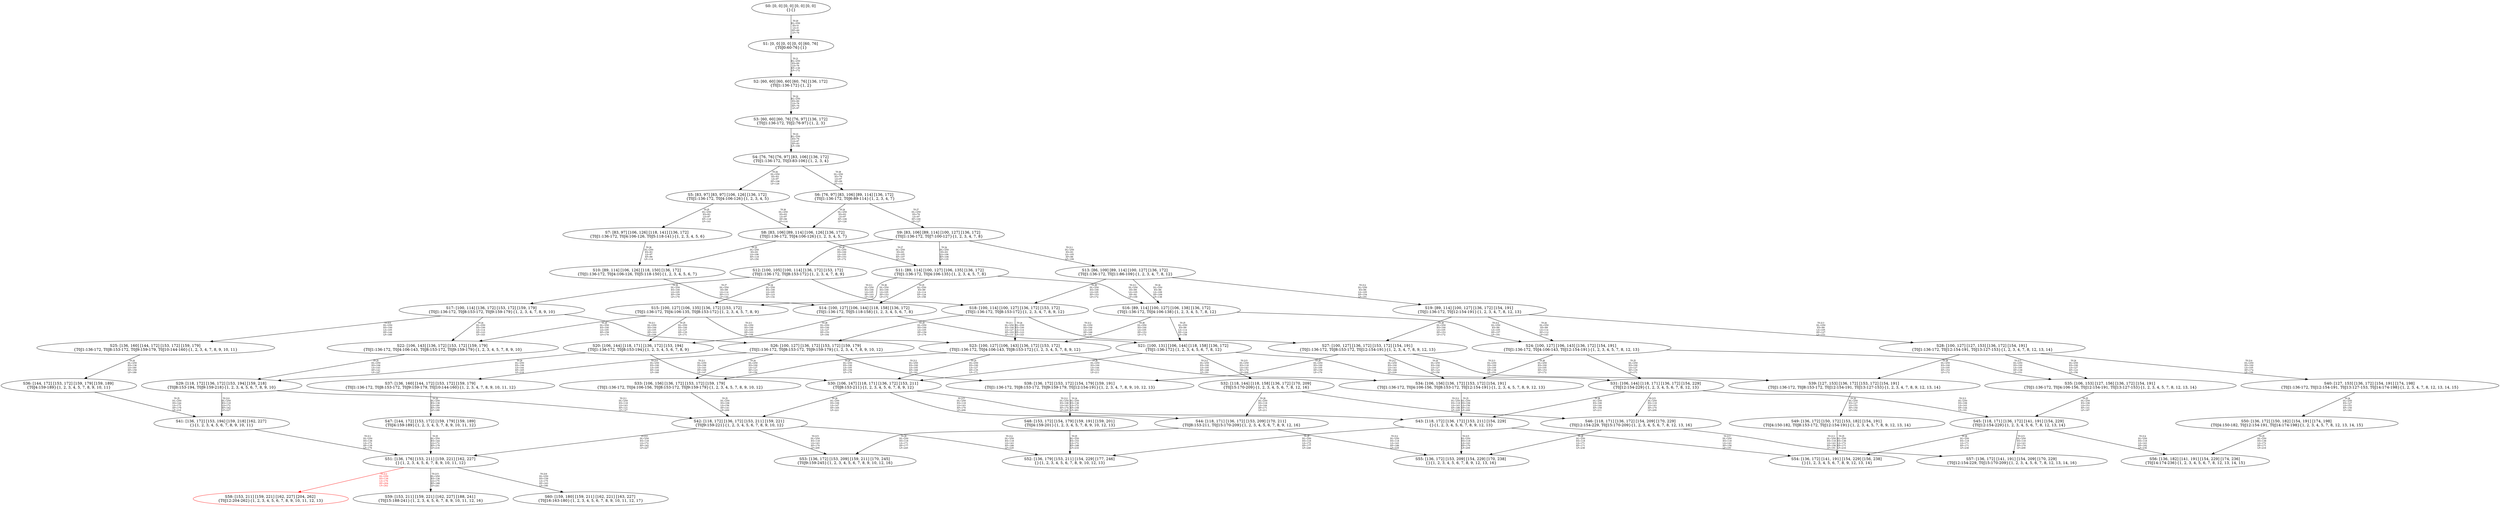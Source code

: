 digraph {
	S0[label="S0: [0, 0] [0, 0] [0, 0] [0, 0] \n{}{}"];
	S1[label="S1: [0, 0] [0, 0] [0, 0] [60, 76] \n{T0J0:60-76}{1}"];
	S2[label="S2: [60, 60] [60, 60] [60, 76] [136, 172] \n{T0J1:136-172}{1, 2}"];
	S3[label="S3: [60, 60] [60, 76] [76, 97] [136, 172] \n{T0J1:136-172, T0J2:76-97}{1, 2, 3}"];
	S4[label="S4: [76, 76] [76, 97] [83, 106] [136, 172] \n{T0J1:136-172, T0J3:83-106}{1, 2, 3, 4}"];
	S5[label="S5: [83, 97] [83, 97] [106, 126] [136, 172] \n{T0J1:136-172, T0J4:106-126}{1, 2, 3, 4, 5}"];
	S6[label="S6: [76, 97] [83, 106] [89, 114] [136, 172] \n{T0J1:136-172, T0J6:89-114}{1, 2, 3, 4, 7}"];
	S7[label="S7: [83, 97] [106, 126] [118, 141] [136, 172] \n{T0J1:136-172, T0J4:106-126, T0J5:118-141}{1, 2, 3, 4, 5, 6}"];
	S8[label="S8: [83, 106] [89, 114] [106, 126] [136, 172] \n{T0J1:136-172, T0J4:106-126}{1, 2, 3, 4, 5, 7}"];
	S9[label="S9: [83, 106] [89, 114] [100, 127] [136, 172] \n{T0J1:136-172, T0J7:100-127}{1, 2, 3, 4, 7, 8}"];
	S10[label="S10: [89, 114] [106, 126] [118, 150] [136, 172] \n{T0J1:136-172, T0J4:106-126, T0J5:118-150}{1, 2, 3, 4, 5, 6, 7}"];
	S11[label="S11: [89, 114] [100, 127] [106, 135] [136, 172] \n{T0J1:136-172, T0J4:106-135}{1, 2, 3, 4, 5, 7, 8}"];
	S12[label="S12: [100, 105] [100, 114] [136, 172] [153, 172] \n{T0J1:136-172, T0J8:153-172}{1, 2, 3, 4, 7, 8, 9}"];
	S13[label="S13: [86, 109] [89, 114] [100, 127] [136, 172] \n{T0J1:136-172, T0J11:86-109}{1, 2, 3, 4, 7, 8, 12}"];
	S14[label="S14: [100, 127] [106, 144] [118, 158] [136, 172] \n{T0J1:136-172, T0J5:118-158}{1, 2, 3, 4, 5, 6, 7, 8}"];
	S15[label="S15: [100, 127] [106, 135] [136, 172] [153, 172] \n{T0J1:136-172, T0J4:106-135, T0J8:153-172}{1, 2, 3, 4, 5, 7, 8, 9}"];
	S16[label="S16: [89, 114] [100, 127] [106, 138] [136, 172] \n{T0J1:136-172, T0J4:106-138}{1, 2, 3, 4, 5, 7, 8, 12}"];
	S17[label="S17: [100, 114] [136, 172] [153, 172] [159, 179] \n{T0J1:136-172, T0J8:153-172, T0J9:159-179}{1, 2, 3, 4, 7, 8, 9, 10}"];
	S18[label="S18: [100, 114] [100, 127] [136, 172] [153, 172] \n{T0J1:136-172, T0J8:153-172}{1, 2, 3, 4, 7, 8, 9, 12}"];
	S19[label="S19: [89, 114] [100, 127] [136, 172] [154, 191] \n{T0J1:136-172, T0J12:154-191}{1, 2, 3, 4, 7, 8, 12, 13}"];
	S20[label="S20: [106, 144] [118, 171] [136, 172] [153, 194] \n{T0J1:136-172, T0J8:153-194}{1, 2, 3, 4, 5, 6, 7, 8, 9}"];
	S21[label="S21: [100, 131] [106, 144] [118, 158] [136, 172] \n{T0J1:136-172}{1, 2, 3, 4, 5, 6, 7, 8, 12}"];
	S22[label="S22: [106, 143] [136, 172] [153, 172] [159, 179] \n{T0J1:136-172, T0J4:106-143, T0J8:153-172, T0J9:159-179}{1, 2, 3, 4, 5, 7, 8, 9, 10}"];
	S23[label="S23: [100, 127] [106, 143] [136, 172] [153, 172] \n{T0J1:136-172, T0J4:106-143, T0J8:153-172}{1, 2, 3, 4, 5, 7, 8, 9, 12}"];
	S24[label="S24: [100, 127] [106, 143] [136, 172] [154, 191] \n{T0J1:136-172, T0J4:106-143, T0J12:154-191}{1, 2, 3, 4, 5, 7, 8, 12, 13}"];
	S25[label="S25: [136, 160] [144, 172] [153, 172] [159, 179] \n{T0J1:136-172, T0J8:153-172, T0J9:159-179, T0J10:144-160}{1, 2, 3, 4, 7, 8, 9, 10, 11}"];
	S26[label="S26: [100, 127] [136, 172] [153, 172] [159, 179] \n{T0J1:136-172, T0J8:153-172, T0J9:159-179}{1, 2, 3, 4, 7, 8, 9, 10, 12}"];
	S27[label="S27: [100, 127] [136, 172] [153, 172] [154, 191] \n{T0J1:136-172, T0J8:153-172, T0J12:154-191}{1, 2, 3, 4, 7, 8, 9, 12, 13}"];
	S28[label="S28: [100, 127] [127, 153] [136, 172] [154, 191] \n{T0J1:136-172, T0J12:154-191, T0J13:127-153}{1, 2, 3, 4, 7, 8, 12, 13, 14}"];
	S29[label="S29: [118, 172] [136, 172] [153, 194] [159, 218] \n{T0J8:153-194, T0J9:159-218}{1, 2, 3, 4, 5, 6, 7, 8, 9, 10}"];
	S30[label="S30: [106, 147] [118, 171] [136, 172] [153, 211] \n{T0J8:153-211}{1, 2, 3, 4, 5, 6, 7, 8, 9, 12}"];
	S31[label="S31: [106, 144] [118, 171] [136, 172] [154, 229] \n{T0J12:154-229}{1, 2, 3, 4, 5, 6, 7, 8, 12, 13}"];
	S32[label="S32: [118, 144] [118, 158] [136, 172] [170, 209] \n{T0J15:170-209}{1, 2, 3, 4, 5, 6, 7, 8, 12, 16}"];
	S33[label="S33: [106, 156] [136, 172] [153, 172] [159, 179] \n{T0J1:136-172, T0J4:106-156, T0J8:153-172, T0J9:159-179}{1, 2, 3, 4, 5, 7, 8, 9, 10, 12}"];
	S34[label="S34: [106, 156] [136, 172] [153, 172] [154, 191] \n{T0J1:136-172, T0J4:106-156, T0J8:153-172, T0J12:154-191}{1, 2, 3, 4, 5, 7, 8, 9, 12, 13}"];
	S35[label="S35: [106, 153] [127, 156] [136, 172] [154, 191] \n{T0J1:136-172, T0J4:106-156, T0J12:154-191, T0J13:127-153}{1, 2, 3, 4, 5, 7, 8, 12, 13, 14}"];
	S36[label="S36: [144, 172] [153, 172] [159, 179] [159, 189] \n{T0J4:159-189}{1, 2, 3, 4, 5, 7, 8, 9, 10, 11}"];
	S37[label="S37: [136, 160] [144, 172] [153, 172] [159, 179] \n{T0J1:136-172, T0J8:153-172, T0J9:159-179, T0J10:144-160}{1, 2, 3, 4, 7, 8, 9, 10, 11, 12}"];
	S38[label="S38: [136, 172] [153, 172] [154, 179] [159, 191] \n{T0J1:136-172, T0J8:153-172, T0J9:159-179, T0J12:154-191}{1, 2, 3, 4, 7, 8, 9, 10, 12, 13}"];
	S39[label="S39: [127, 153] [136, 172] [153, 172] [154, 191] \n{T0J1:136-172, T0J8:153-172, T0J12:154-191, T0J13:127-153}{1, 2, 3, 4, 7, 8, 9, 12, 13, 14}"];
	S40[label="S40: [127, 153] [136, 172] [154, 191] [174, 198] \n{T0J1:136-172, T0J12:154-191, T0J13:127-153, T0J14:174-198}{1, 2, 3, 4, 7, 8, 12, 13, 14, 15}"];
	S41[label="S41: [136, 172] [153, 194] [159, 218] [162, 227] \n{}{1, 2, 3, 4, 5, 6, 7, 8, 9, 10, 11}"];
	S42[label="S42: [118, 172] [136, 172] [153, 211] [159, 221] \n{T0J9:159-221}{1, 2, 3, 4, 5, 6, 7, 8, 9, 10, 12}"];
	S43[label="S43: [118, 172] [136, 172] [153, 211] [154, 229] \n{}{1, 2, 3, 4, 5, 6, 7, 8, 9, 12, 13}"];
	S44[label="S44: [118, 171] [136, 172] [153, 209] [170, 211] \n{T0J8:153-211, T0J15:170-209}{1, 2, 3, 4, 5, 6, 7, 8, 9, 12, 16}"];
	S45[label="S45: [118, 171] [136, 172] [141, 191] [154, 229] \n{T0J12:154-229}{1, 2, 3, 4, 5, 6, 7, 8, 12, 13, 14}"];
	S46[label="S46: [118, 171] [136, 172] [154, 209] [170, 229] \n{T0J12:154-229, T0J15:170-209}{1, 2, 3, 4, 5, 6, 7, 8, 12, 13, 16}"];
	S47[label="S47: [144, 172] [153, 172] [159, 179] [159, 189] \n{T0J4:159-189}{1, 2, 3, 4, 5, 7, 8, 9, 10, 11, 12}"];
	S48[label="S48: [153, 172] [154, 179] [159, 191] [159, 201] \n{T0J4:159-201}{1, 2, 3, 4, 5, 7, 8, 9, 10, 12, 13}"];
	S49[label="S49: [136, 172] [150, 172] [153, 182] [154, 191] \n{T0J4:150-182, T0J8:153-172, T0J12:154-191}{1, 2, 3, 4, 5, 7, 8, 9, 12, 13, 14}"];
	S50[label="S50: [136, 172] [150, 182] [154, 191] [174, 198] \n{T0J4:150-182, T0J12:154-191, T0J14:174-198}{1, 2, 3, 4, 5, 7, 8, 12, 13, 14, 15}"];
	S51[label="S51: [136, 176] [153, 211] [159, 221] [162, 227] \n{}{1, 2, 3, 4, 5, 6, 7, 8, 9, 10, 11, 12}"];
	S52[label="S52: [136, 179] [153, 211] [154, 229] [177, 246] \n{}{1, 2, 3, 4, 5, 6, 7, 8, 9, 10, 12, 13}"];
	S53[label="S53: [136, 172] [153, 209] [159, 211] [170, 245] \n{T0J9:159-245}{1, 2, 3, 4, 5, 6, 7, 8, 9, 10, 12, 16}"];
	S54[label="S54: [136, 172] [141, 191] [154, 229] [156, 238] \n{}{1, 2, 3, 4, 5, 6, 7, 8, 9, 12, 13, 14}"];
	S55[label="S55: [136, 172] [153, 209] [154, 229] [170, 238] \n{}{1, 2, 3, 4, 5, 6, 7, 8, 9, 12, 13, 16}"];
	S56[label="S56: [136, 182] [141, 191] [154, 229] [174, 236] \n{T0J14:174-236}{1, 2, 3, 4, 5, 6, 7, 8, 12, 13, 14, 15}"];
	S57[label="S57: [136, 172] [141, 191] [154, 209] [170, 229] \n{T0J12:154-229, T0J15:170-209}{1, 2, 3, 4, 5, 6, 7, 8, 12, 13, 14, 16}"];
	S58[label="S58: [153, 211] [159, 221] [162, 227] [204, 262] \n{T0J12:204-262}{1, 2, 3, 4, 5, 6, 7, 8, 9, 10, 11, 12, 13}"];
	S59[label="S59: [153, 211] [159, 221] [162, 227] [188, 241] \n{T0J15:188-241}{1, 2, 3, 4, 5, 6, 7, 8, 9, 10, 11, 12, 16}"];
	S60[label="S60: [159, 180] [159, 211] [162, 221] [163, 227] \n{T0J16:163-180}{1, 2, 3, 4, 5, 6, 7, 8, 9, 10, 11, 12, 17}"];
	S0 -> S1[label="T0 J0\nDL=250\nES=0\nLS=0\nEF=60\nLF=76",fontsize=8];
	S1 -> S2[label="T0 J1\nDL=250\nES=60\nLS=76\nEF=136\nLF=172",fontsize=8];
	S2 -> S3[label="T0 J2\nDL=250\nES=60\nLS=76\nEF=76\nLF=97",fontsize=8];
	S3 -> S4[label="T0 J3\nDL=250\nES=76\nLS=97\nEF=83\nLF=106",fontsize=8];
	S4 -> S5[label="T0 J4\nDL=250\nES=83\nLS=97\nEF=106\nLF=126",fontsize=8];
	S4 -> S6[label="T0 J6\nDL=250\nES=76\nLS=97\nEF=89\nLF=114",fontsize=8];
	S5 -> S7[label="T0 J5\nDL=250\nES=83\nLS=97\nEF=118\nLF=141",fontsize=8];
	S5 -> S8[label="T0 J6\nDL=250\nES=83\nLS=97\nEF=96\nLF=114",fontsize=8];
	S6 -> S8[label="T0 J4\nDL=250\nES=83\nLS=97\nEF=106\nLF=126",fontsize=8];
	S6 -> S9[label="T0 J7\nDL=250\nES=76\nLS=97\nEF=100\nLF=127",fontsize=8];
	S7 -> S10[label="T0 J6\nDL=250\nES=83\nLS=97\nEF=96\nLF=114",fontsize=8];
	S8 -> S10[label="T0 J5\nDL=250\nES=83\nLS=106\nEF=118\nLF=150",fontsize=8];
	S8 -> S11[label="T0 J7\nDL=250\nES=83\nLS=105\nEF=107\nLF=135",fontsize=8];
	S9 -> S11[label="T0 J4\nDL=250\nES=83\nLS=106\nEF=106\nLF=135",fontsize=8];
	S9 -> S12[label="T0 J8\nDL=250\nES=100\nLS=105\nEF=153\nLF=172",fontsize=8];
	S9 -> S13[label="T0 J11\nDL=250\nES=83\nLS=105\nEF=86\nLF=109",fontsize=8];
	S10 -> S14[label="T0 J7\nDL=250\nES=89\nLS=114\nEF=113\nLF=144",fontsize=8];
	S11 -> S14[label="T0 J5\nDL=250\nES=89\nLS=114\nEF=124\nLF=158",fontsize=8];
	S11 -> S15[label="T0 J8\nDL=250\nES=100\nLS=105\nEF=153\nLF=172",fontsize=8];
	S11 -> S16[label="T0 J11\nDL=250\nES=89\nLS=105\nEF=92\nLF=109",fontsize=8];
	S12 -> S15[label="T0 J4\nDL=250\nES=100\nLS=105\nEF=123\nLF=134",fontsize=8];
	S12 -> S17[label="T0 J9\nDL=250\nES=100\nLS=105\nEF=159\nLF=179",fontsize=8];
	S12 -> S18[label="T0 J11\nDL=250\nES=100\nLS=105\nEF=103\nLF=109",fontsize=8];
	S13 -> S16[label="T0 J4\nDL=250\nES=86\nLS=109\nEF=109\nLF=138",fontsize=8];
	S13 -> S18[label="T0 J8\nDL=250\nES=100\nLS=105\nEF=153\nLF=172",fontsize=8];
	S13 -> S19[label="T0 J12\nDL=250\nES=86\nLS=105\nEF=154\nLF=191",fontsize=8];
	S14 -> S20[label="T0 J8\nDL=250\nES=100\nLS=127\nEF=153\nLF=194",fontsize=8];
	S14 -> S21[label="T0 J11\nDL=250\nES=100\nLS=127\nEF=103\nLF=131",fontsize=8];
	S15 -> S20[label="T0 J5\nDL=250\nES=100\nLS=127\nEF=135\nLF=171",fontsize=8];
	S15 -> S22[label="T0 J9\nDL=250\nES=100\nLS=105\nEF=159\nLF=179",fontsize=8];
	S15 -> S23[label="T0 J11\nDL=250\nES=100\nLS=105\nEF=103\nLF=109",fontsize=8];
	S16 -> S21[label="T0 J5\nDL=250\nES=89\nLS=114\nEF=124\nLF=158",fontsize=8];
	S16 -> S23[label="T0 J8\nDL=250\nES=100\nLS=105\nEF=153\nLF=172",fontsize=8];
	S16 -> S24[label="T0 J12\nDL=250\nES=89\nLS=105\nEF=157\nLF=191",fontsize=8];
	S17 -> S22[label="T0 J4\nDL=250\nES=100\nLS=114\nEF=123\nLF=143",fontsize=8];
	S17 -> S25[label="T0 J10\nDL=250\nES=100\nLS=105\nEF=144\nLF=160",fontsize=8];
	S17 -> S26[label="T0 J11\nDL=250\nES=100\nLS=105\nEF=103\nLF=109",fontsize=8];
	S18 -> S23[label="T0 J4\nDL=250\nES=100\nLS=114\nEF=123\nLF=143",fontsize=8];
	S18 -> S26[label="T0 J9\nDL=250\nES=100\nLS=105\nEF=159\nLF=179",fontsize=8];
	S18 -> S27[label="T0 J12\nDL=250\nES=100\nLS=105\nEF=168\nLF=191",fontsize=8];
	S19 -> S24[label="T0 J4\nDL=250\nES=89\nLS=114\nEF=112\nLF=143",fontsize=8];
	S19 -> S27[label="T0 J8\nDL=250\nES=100\nLS=105\nEF=153\nLF=172",fontsize=8];
	S19 -> S28[label="T0 J13\nDL=250\nES=89\nLS=105\nEF=127\nLF=153",fontsize=8];
	S20 -> S29[label="T0 J9\nDL=250\nES=106\nLS=144\nEF=165\nLF=218",fontsize=8];
	S20 -> S30[label="T0 J11\nDL=250\nES=106\nLS=143\nEF=109\nLF=147",fontsize=8];
	S21 -> S30[label="T0 J8\nDL=250\nES=100\nLS=144\nEF=153\nLF=211",fontsize=8];
	S21 -> S31[label="T0 J12\nDL=250\nES=100\nLS=143\nEF=168\nLF=229",fontsize=8];
	S21 -> S32[label="T0 J15\nDL=250\nES=118\nLS=143\nEF=170\nLF=209",fontsize=8];
	S22 -> S29[label="T0 J5\nDL=250\nES=106\nLS=143\nEF=141\nLF=187",fontsize=8];
	S23 -> S30[label="T0 J5\nDL=250\nES=100\nLS=127\nEF=135\nLF=171",fontsize=8];
	S23 -> S33[label="T0 J9\nDL=250\nES=100\nLS=105\nEF=159\nLF=179",fontsize=8];
	S23 -> S34[label="T0 J12\nDL=250\nES=100\nLS=105\nEF=168\nLF=191",fontsize=8];
	S24 -> S31[label="T0 J5\nDL=250\nES=100\nLS=127\nEF=135\nLF=171",fontsize=8];
	S24 -> S34[label="T0 J8\nDL=250\nES=100\nLS=105\nEF=153\nLF=172",fontsize=8];
	S24 -> S35[label="T0 J13\nDL=250\nES=100\nLS=105\nEF=138\nLF=153",fontsize=8];
	S25 -> S36[label="T0 J4\nDL=250\nES=136\nLS=160\nEF=159\nLF=189",fontsize=8];
	S26 -> S33[label="T0 J4\nDL=250\nES=100\nLS=127\nEF=123\nLF=156",fontsize=8];
	S26 -> S37[label="T0 J10\nDL=250\nES=100\nLS=105\nEF=144\nLF=160",fontsize=8];
	S26 -> S38[label="T0 J12\nDL=250\nES=100\nLS=105\nEF=168\nLF=191",fontsize=8];
	S27 -> S34[label="T0 J4\nDL=250\nES=100\nLS=127\nEF=123\nLF=156",fontsize=8];
	S27 -> S38[label="T0 J9\nDL=250\nES=100\nLS=105\nEF=159\nLF=179",fontsize=8];
	S27 -> S39[label="T0 J13\nDL=250\nES=100\nLS=105\nEF=138\nLF=153",fontsize=8];
	S28 -> S35[label="T0 J4\nDL=250\nES=100\nLS=127\nEF=123\nLF=156",fontsize=8];
	S28 -> S39[label="T0 J8\nDL=250\nES=100\nLS=105\nEF=153\nLF=172",fontsize=8];
	S28 -> S40[label="T0 J14\nDL=250\nES=100\nLS=105\nEF=174\nLF=198",fontsize=8];
	S29 -> S41[label="T0 J10\nDL=250\nES=118\nLS=172\nEF=162\nLF=227",fontsize=8];
	S29 -> S42[label="T0 J11\nDL=250\nES=118\nLS=143\nEF=121\nLF=147",fontsize=8];
	S30 -> S42[label="T0 J9\nDL=250\nES=106\nLS=147\nEF=165\nLF=221",fontsize=8];
	S30 -> S43[label="T0 J12\nDL=250\nES=106\nLS=143\nEF=174\nLF=229",fontsize=8];
	S30 -> S44[label="T0 J15\nDL=250\nES=118\nLS=143\nEF=170\nLF=209",fontsize=8];
	S31 -> S43[label="T0 J8\nDL=250\nES=106\nLS=144\nEF=159\nLF=211",fontsize=8];
	S31 -> S45[label="T0 J13\nDL=250\nES=106\nLS=143\nEF=144\nLF=191",fontsize=8];
	S31 -> S46[label="T0 J15\nDL=250\nES=118\nLS=143\nEF=170\nLF=209",fontsize=8];
	S32 -> S44[label="T0 J8\nDL=250\nES=118\nLS=144\nEF=171\nLF=211",fontsize=8];
	S32 -> S46[label="T0 J12\nDL=250\nES=118\nLS=143\nEF=186\nLF=229",fontsize=8];
	S33 -> S42[label="T0 J5\nDL=250\nES=106\nLS=156\nEF=141\nLF=200",fontsize=8];
	S34 -> S43[label="T0 J5\nDL=250\nES=106\nLS=156\nEF=141\nLF=200",fontsize=8];
	S35 -> S45[label="T0 J5\nDL=250\nES=106\nLS=153\nEF=141\nLF=197",fontsize=8];
	S36 -> S41[label="T0 J5\nDL=250\nES=144\nLS=172\nEF=179\nLF=216",fontsize=8];
	S37 -> S47[label="T0 J4\nDL=250\nES=136\nLS=160\nEF=159\nLF=189",fontsize=8];
	S38 -> S48[label="T0 J4\nDL=250\nES=136\nLS=172\nEF=159\nLF=201",fontsize=8];
	S39 -> S49[label="T0 J4\nDL=250\nES=127\nLS=153\nEF=150\nLF=182",fontsize=8];
	S40 -> S50[label="T0 J4\nDL=250\nES=127\nLS=153\nEF=150\nLF=182",fontsize=8];
	S41 -> S51[label="T0 J11\nDL=250\nES=136\nLS=172\nEF=139\nLF=176",fontsize=8];
	S42 -> S51[label="T0 J10\nDL=250\nES=118\nLS=172\nEF=162\nLF=227",fontsize=8];
	S42 -> S52[label="T0 J12\nDL=250\nES=118\nLS=143\nEF=186\nLF=229",fontsize=8];
	S42 -> S53[label="T0 J15\nDL=250\nES=118\nLS=143\nEF=170\nLF=209",fontsize=8];
	S43 -> S52[label="T0 J9\nDL=250\nES=118\nLS=172\nEF=177\nLF=246",fontsize=8];
	S43 -> S54[label="T0 J13\nDL=250\nES=118\nLS=143\nEF=156\nLF=191",fontsize=8];
	S43 -> S55[label="T0 J15\nDL=250\nES=118\nLS=143\nEF=170\nLF=209",fontsize=8];
	S44 -> S53[label="T0 J9\nDL=250\nES=118\nLS=171\nEF=177\nLF=245",fontsize=8];
	S44 -> S55[label="T0 J12\nDL=250\nES=118\nLS=143\nEF=186\nLF=229",fontsize=8];
	S45 -> S54[label="T0 J8\nDL=250\nES=118\nLS=171\nEF=171\nLF=238",fontsize=8];
	S45 -> S56[label="T0 J14\nDL=250\nES=118\nLS=143\nEF=192\nLF=236",fontsize=8];
	S45 -> S57[label="T0 J15\nDL=250\nES=118\nLS=143\nEF=170\nLF=209",fontsize=8];
	S46 -> S55[label="T0 J8\nDL=250\nES=118\nLS=171\nEF=171\nLF=238",fontsize=8];
	S46 -> S57[label="T0 J13\nDL=250\nES=118\nLS=143\nEF=156\nLF=191",fontsize=8];
	S47 -> S51[label="T0 J5\nDL=250\nES=144\nLS=172\nEF=179\nLF=216",fontsize=8];
	S48 -> S52[label="T0 J5\nDL=250\nES=153\nLS=172\nEF=188\nLF=216",fontsize=8];
	S49 -> S54[label="T0 J5\nDL=250\nES=136\nLS=172\nEF=171\nLF=216",fontsize=8];
	S50 -> S56[label="T0 J5\nDL=250\nES=136\nLS=172\nEF=171\nLF=216",fontsize=8];
	S51 -> S58[label="T0 J12\nDL=250\nES=136\nLS=176\nEF=204\nLF=262",color=Red,fontcolor=Red,fontsize=8];
S58[color=Red];
	S51 -> S59[label="T0 J15\nDL=250\nES=136\nLS=175\nEF=188\nLF=241",fontsize=8];
	S51 -> S60[label="T0 J16\nDL=250\nES=159\nLS=175\nEF=163\nLF=180",fontsize=8];
}
